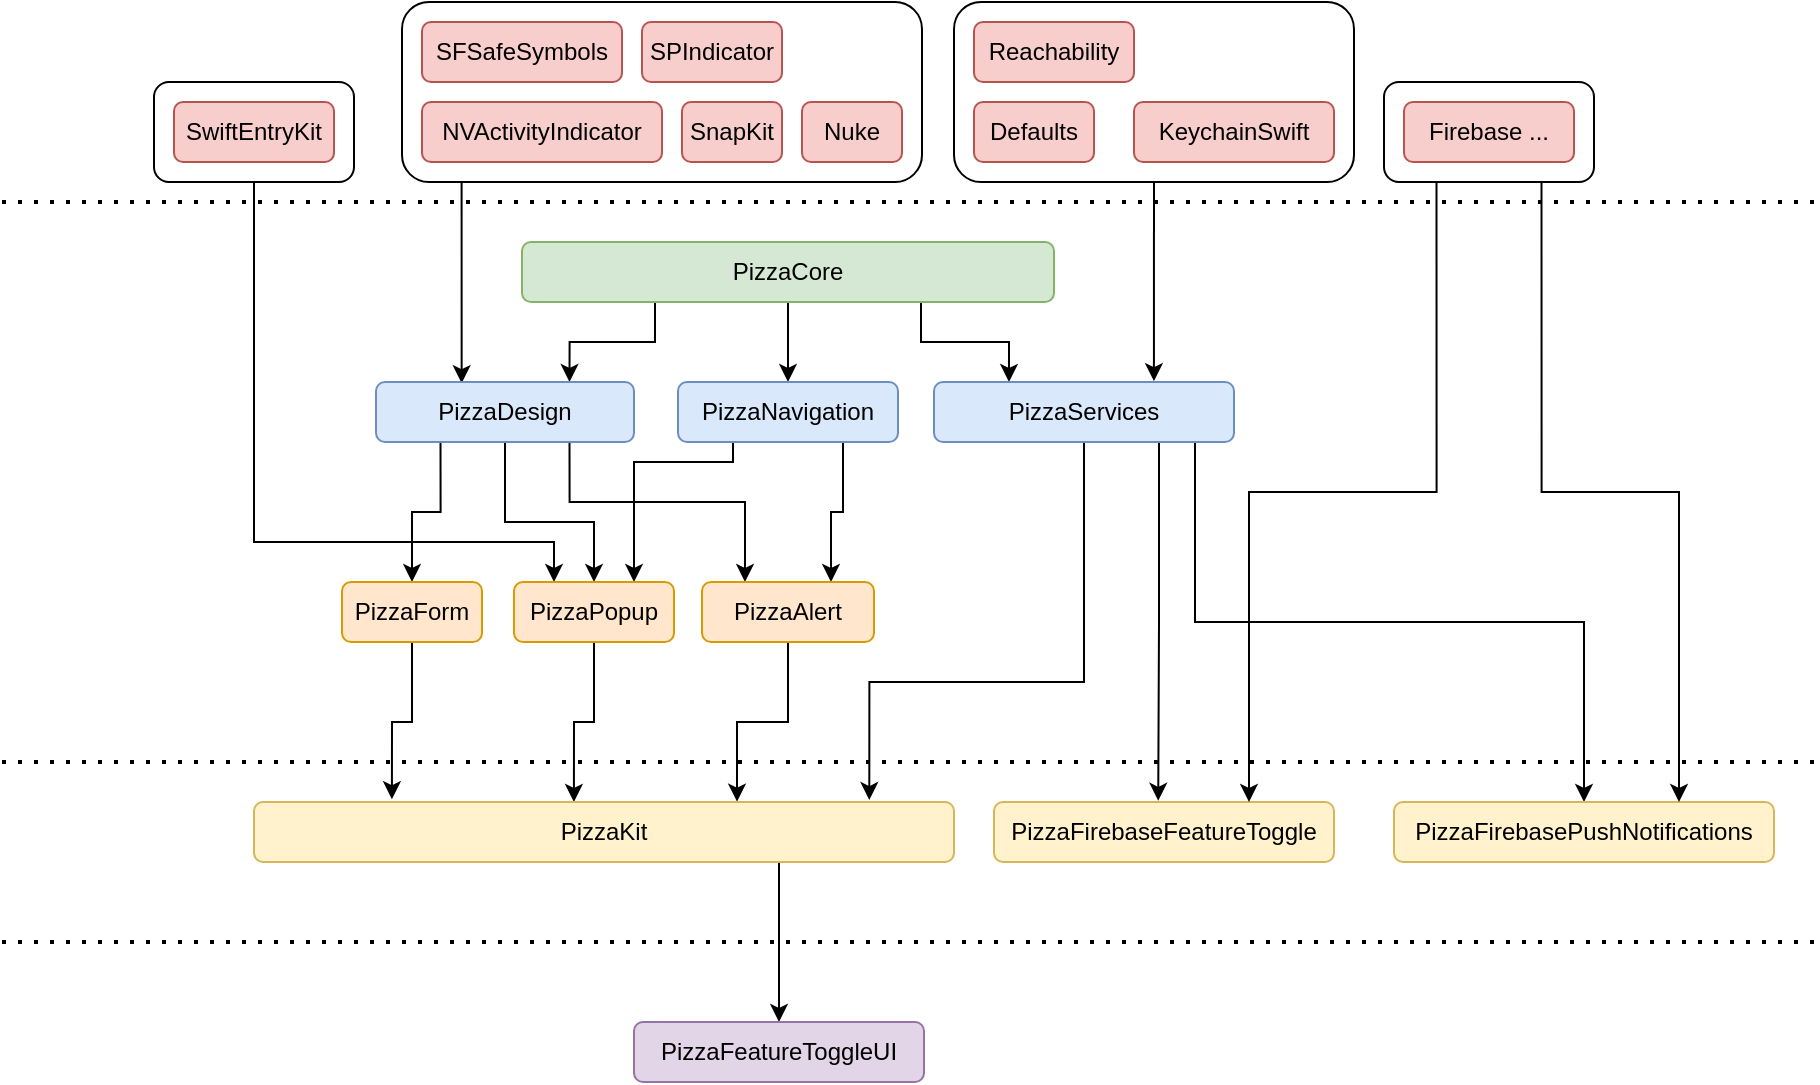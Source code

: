 <mxfile version="21.2.1" type="device">
  <diagram id="Z2M4KqjBDWy2rEkrfT4u" name="Страница 1">
    <mxGraphModel dx="1004" dy="1791" grid="1" gridSize="10" guides="1" tooltips="1" connect="1" arrows="1" fold="1" page="1" pageScale="1" pageWidth="827" pageHeight="1169" math="0" shadow="0">
      <root>
        <mxCell id="0" />
        <mxCell id="1" parent="0" />
        <mxCell id="HAvDtYt2oqqFqfZ09htg-24" style="edgeStyle=orthogonalEdgeStyle;rounded=0;orthogonalLoop=1;jettySize=auto;html=1;entryX=0.25;entryY=0;entryDx=0;entryDy=0;" parent="1" source="eZfpJ5O-ILhCXWeTk2KZ-27" target="eZfpJ5O-ILhCXWeTk2KZ-20" edge="1">
          <mxGeometry relative="1" as="geometry">
            <Array as="points">
              <mxPoint x="220" y="250" />
              <mxPoint x="370" y="250" />
            </Array>
          </mxGeometry>
        </mxCell>
        <mxCell id="eZfpJ5O-ILhCXWeTk2KZ-27" value="" style="rounded=1;whiteSpace=wrap;html=1;" parent="1" vertex="1">
          <mxGeometry x="170" y="20" width="100" height="50" as="geometry" />
        </mxCell>
        <mxCell id="HAvDtYt2oqqFqfZ09htg-23" style="edgeStyle=orthogonalEdgeStyle;rounded=0;orthogonalLoop=1;jettySize=auto;html=1;exitX=0.5;exitY=1;exitDx=0;exitDy=0;entryX=0.733;entryY=-0.014;entryDx=0;entryDy=0;entryPerimeter=0;" parent="1" source="eZfpJ5O-ILhCXWeTk2KZ-15" target="eZfpJ5O-ILhCXWeTk2KZ-7" edge="1">
          <mxGeometry relative="1" as="geometry" />
        </mxCell>
        <mxCell id="eZfpJ5O-ILhCXWeTk2KZ-15" value="" style="rounded=1;whiteSpace=wrap;html=1;" parent="1" vertex="1">
          <mxGeometry x="570" y="-20" width="200" height="90" as="geometry" />
        </mxCell>
        <mxCell id="HAvDtYt2oqqFqfZ09htg-18" style="edgeStyle=orthogonalEdgeStyle;rounded=0;orthogonalLoop=1;jettySize=auto;html=1;exitX=0.5;exitY=1;exitDx=0;exitDy=0;entryX=0.332;entryY=0.02;entryDx=0;entryDy=0;entryPerimeter=0;" parent="1" source="eZfpJ5O-ILhCXWeTk2KZ-9" target="eZfpJ5O-ILhCXWeTk2KZ-2" edge="1">
          <mxGeometry relative="1" as="geometry">
            <Array as="points">
              <mxPoint x="324" y="70" />
            </Array>
          </mxGeometry>
        </mxCell>
        <mxCell id="eZfpJ5O-ILhCXWeTk2KZ-9" value="" style="rounded=1;whiteSpace=wrap;html=1;" parent="1" vertex="1">
          <mxGeometry x="294" y="-20" width="260" height="90" as="geometry" />
        </mxCell>
        <mxCell id="eZfpJ5O-ILhCXWeTk2KZ-11" style="edgeStyle=orthogonalEdgeStyle;rounded=0;orthogonalLoop=1;jettySize=auto;html=1;exitX=0.25;exitY=1;exitDx=0;exitDy=0;entryX=0.75;entryY=0;entryDx=0;entryDy=0;" parent="1" source="eZfpJ5O-ILhCXWeTk2KZ-1" target="eZfpJ5O-ILhCXWeTk2KZ-2" edge="1">
          <mxGeometry relative="1" as="geometry" />
        </mxCell>
        <mxCell id="eZfpJ5O-ILhCXWeTk2KZ-12" style="edgeStyle=orthogonalEdgeStyle;rounded=0;orthogonalLoop=1;jettySize=auto;html=1;exitX=0.5;exitY=1;exitDx=0;exitDy=0;entryX=0.5;entryY=0;entryDx=0;entryDy=0;" parent="1" source="eZfpJ5O-ILhCXWeTk2KZ-1" target="eZfpJ5O-ILhCXWeTk2KZ-6" edge="1">
          <mxGeometry relative="1" as="geometry" />
        </mxCell>
        <mxCell id="eZfpJ5O-ILhCXWeTk2KZ-13" style="edgeStyle=orthogonalEdgeStyle;rounded=0;orthogonalLoop=1;jettySize=auto;html=1;exitX=0.75;exitY=1;exitDx=0;exitDy=0;entryX=0.25;entryY=0;entryDx=0;entryDy=0;" parent="1" source="eZfpJ5O-ILhCXWeTk2KZ-1" target="eZfpJ5O-ILhCXWeTk2KZ-7" edge="1">
          <mxGeometry relative="1" as="geometry" />
        </mxCell>
        <mxCell id="eZfpJ5O-ILhCXWeTk2KZ-1" value="PizzaCore" style="rounded=1;whiteSpace=wrap;html=1;fillColor=#d5e8d4;strokeColor=#82b366;" parent="1" vertex="1">
          <mxGeometry x="354" y="100" width="266" height="30" as="geometry" />
        </mxCell>
        <mxCell id="HAvDtYt2oqqFqfZ09htg-25" style="edgeStyle=orthogonalEdgeStyle;rounded=0;orthogonalLoop=1;jettySize=auto;html=1;exitX=0.25;exitY=1;exitDx=0;exitDy=0;entryX=0.5;entryY=0;entryDx=0;entryDy=0;" parent="1" source="eZfpJ5O-ILhCXWeTk2KZ-2" target="HAvDtYt2oqqFqfZ09htg-1" edge="1">
          <mxGeometry relative="1" as="geometry" />
        </mxCell>
        <mxCell id="HAvDtYt2oqqFqfZ09htg-27" style="edgeStyle=orthogonalEdgeStyle;rounded=0;orthogonalLoop=1;jettySize=auto;html=1;exitX=0.5;exitY=1;exitDx=0;exitDy=0;entryX=0.5;entryY=0;entryDx=0;entryDy=0;" parent="1" source="eZfpJ5O-ILhCXWeTk2KZ-2" target="eZfpJ5O-ILhCXWeTk2KZ-20" edge="1">
          <mxGeometry relative="1" as="geometry">
            <Array as="points">
              <mxPoint x="346" y="240" />
              <mxPoint x="390" y="240" />
            </Array>
          </mxGeometry>
        </mxCell>
        <mxCell id="HAvDtYt2oqqFqfZ09htg-28" style="edgeStyle=orthogonalEdgeStyle;rounded=0;orthogonalLoop=1;jettySize=auto;html=1;exitX=0.75;exitY=1;exitDx=0;exitDy=0;entryX=0.25;entryY=0;entryDx=0;entryDy=0;" parent="1" source="eZfpJ5O-ILhCXWeTk2KZ-2" target="eZfpJ5O-ILhCXWeTk2KZ-17" edge="1">
          <mxGeometry relative="1" as="geometry">
            <Array as="points">
              <mxPoint x="378" y="230" />
              <mxPoint x="466" y="230" />
            </Array>
          </mxGeometry>
        </mxCell>
        <mxCell id="eZfpJ5O-ILhCXWeTk2KZ-2" value="PizzaDesign" style="rounded=1;whiteSpace=wrap;html=1;fillColor=#dae8fc;strokeColor=#6c8ebf;" parent="1" vertex="1">
          <mxGeometry x="281" y="170" width="129" height="30" as="geometry" />
        </mxCell>
        <mxCell id="eZfpJ5O-ILhCXWeTk2KZ-3" value="NVActivityIndicator" style="rounded=1;whiteSpace=wrap;html=1;fillColor=#f8cecc;strokeColor=#b85450;" parent="1" vertex="1">
          <mxGeometry x="304" y="30" width="120" height="30" as="geometry" />
        </mxCell>
        <mxCell id="eZfpJ5O-ILhCXWeTk2KZ-4" value="SnapKit" style="rounded=1;whiteSpace=wrap;html=1;fillColor=#f8cecc;strokeColor=#b85450;" parent="1" vertex="1">
          <mxGeometry x="434" y="30" width="50" height="30" as="geometry" />
        </mxCell>
        <mxCell id="eZfpJ5O-ILhCXWeTk2KZ-5" value="Nuke" style="rounded=1;whiteSpace=wrap;html=1;fillColor=#f8cecc;strokeColor=#b85450;" parent="1" vertex="1">
          <mxGeometry x="494" y="30" width="50" height="30" as="geometry" />
        </mxCell>
        <mxCell id="HAvDtYt2oqqFqfZ09htg-26" style="edgeStyle=orthogonalEdgeStyle;rounded=0;orthogonalLoop=1;jettySize=auto;html=1;exitX=0.75;exitY=1;exitDx=0;exitDy=0;entryX=0.75;entryY=0;entryDx=0;entryDy=0;" parent="1" source="eZfpJ5O-ILhCXWeTk2KZ-6" target="eZfpJ5O-ILhCXWeTk2KZ-17" edge="1">
          <mxGeometry relative="1" as="geometry" />
        </mxCell>
        <mxCell id="HAvDtYt2oqqFqfZ09htg-29" style="edgeStyle=orthogonalEdgeStyle;rounded=0;orthogonalLoop=1;jettySize=auto;html=1;exitX=0.25;exitY=1;exitDx=0;exitDy=0;entryX=0.75;entryY=0;entryDx=0;entryDy=0;" parent="1" source="eZfpJ5O-ILhCXWeTk2KZ-6" target="eZfpJ5O-ILhCXWeTk2KZ-20" edge="1">
          <mxGeometry relative="1" as="geometry">
            <Array as="points">
              <mxPoint x="460" y="210" />
              <mxPoint x="410" y="210" />
            </Array>
          </mxGeometry>
        </mxCell>
        <mxCell id="eZfpJ5O-ILhCXWeTk2KZ-6" value="PizzaNavigation" style="rounded=1;whiteSpace=wrap;html=1;fillColor=#dae8fc;strokeColor=#6c8ebf;" parent="1" vertex="1">
          <mxGeometry x="432" y="170" width="110" height="30" as="geometry" />
        </mxCell>
        <mxCell id="eZfpJ5O-ILhCXWeTk2KZ-36" style="edgeStyle=orthogonalEdgeStyle;rounded=0;orthogonalLoop=1;jettySize=auto;html=1;entryX=0.879;entryY=-0.033;entryDx=0;entryDy=0;entryPerimeter=0;" parent="1" source="eZfpJ5O-ILhCXWeTk2KZ-7" target="eZfpJ5O-ILhCXWeTk2KZ-31" edge="1">
          <mxGeometry relative="1" as="geometry">
            <Array as="points">
              <mxPoint x="635" y="320" />
              <mxPoint x="528" y="320" />
            </Array>
          </mxGeometry>
        </mxCell>
        <mxCell id="HAvDtYt2oqqFqfZ09htg-33" style="edgeStyle=orthogonalEdgeStyle;rounded=0;orthogonalLoop=1;jettySize=auto;html=1;exitX=0.75;exitY=1;exitDx=0;exitDy=0;entryX=0.483;entryY=-0.02;entryDx=0;entryDy=0;entryPerimeter=0;" parent="1" source="eZfpJ5O-ILhCXWeTk2KZ-7" target="HAvDtYt2oqqFqfZ09htg-5" edge="1">
          <mxGeometry relative="1" as="geometry" />
        </mxCell>
        <mxCell id="Mmu5pShzRMkCZM1wF8GE-2" style="edgeStyle=orthogonalEdgeStyle;rounded=0;orthogonalLoop=1;jettySize=auto;html=1;exitX=0.87;exitY=0.996;exitDx=0;exitDy=0;entryX=0.5;entryY=0;entryDx=0;entryDy=0;exitPerimeter=0;" edge="1" parent="1" source="eZfpJ5O-ILhCXWeTk2KZ-7" target="Mmu5pShzRMkCZM1wF8GE-1">
          <mxGeometry relative="1" as="geometry" />
        </mxCell>
        <mxCell id="eZfpJ5O-ILhCXWeTk2KZ-7" value="PizzaServices" style="rounded=1;whiteSpace=wrap;html=1;fillColor=#dae8fc;strokeColor=#6c8ebf;" parent="1" vertex="1">
          <mxGeometry x="560" y="170" width="150" height="30" as="geometry" />
        </mxCell>
        <mxCell id="eZfpJ5O-ILhCXWeTk2KZ-8" value="Defaults" style="rounded=1;whiteSpace=wrap;html=1;fillColor=#f8cecc;strokeColor=#b85450;" parent="1" vertex="1">
          <mxGeometry x="580" y="30" width="60" height="30" as="geometry" />
        </mxCell>
        <mxCell id="eZfpJ5O-ILhCXWeTk2KZ-14" value="KeychainSwift" style="rounded=1;whiteSpace=wrap;html=1;fillColor=#f8cecc;strokeColor=#b85450;" parent="1" vertex="1">
          <mxGeometry x="660" y="30" width="100" height="30" as="geometry" />
        </mxCell>
        <mxCell id="eZfpJ5O-ILhCXWeTk2KZ-35" style="edgeStyle=orthogonalEdgeStyle;rounded=0;orthogonalLoop=1;jettySize=auto;html=1;entryX=0.69;entryY=-0.006;entryDx=0;entryDy=0;entryPerimeter=0;" parent="1" source="eZfpJ5O-ILhCXWeTk2KZ-17" target="eZfpJ5O-ILhCXWeTk2KZ-31" edge="1">
          <mxGeometry relative="1" as="geometry" />
        </mxCell>
        <mxCell id="eZfpJ5O-ILhCXWeTk2KZ-17" value="PizzaAlert" style="rounded=1;whiteSpace=wrap;html=1;fillColor=#ffe6cc;strokeColor=#d79b00;" parent="1" vertex="1">
          <mxGeometry x="444" y="270" width="86" height="30" as="geometry" />
        </mxCell>
        <mxCell id="HAvDtYt2oqqFqfZ09htg-30" style="edgeStyle=orthogonalEdgeStyle;rounded=0;orthogonalLoop=1;jettySize=auto;html=1;entryX=0.457;entryY=-0.001;entryDx=0;entryDy=0;entryPerimeter=0;" parent="1" source="eZfpJ5O-ILhCXWeTk2KZ-20" target="eZfpJ5O-ILhCXWeTk2KZ-31" edge="1">
          <mxGeometry relative="1" as="geometry" />
        </mxCell>
        <mxCell id="eZfpJ5O-ILhCXWeTk2KZ-20" value="PizzaPopup" style="rounded=1;whiteSpace=wrap;html=1;fillColor=#ffe6cc;strokeColor=#d79b00;" parent="1" vertex="1">
          <mxGeometry x="350" y="270" width="80" height="30" as="geometry" />
        </mxCell>
        <mxCell id="eZfpJ5O-ILhCXWeTk2KZ-26" value="SwiftEntryKit" style="rounded=1;whiteSpace=wrap;html=1;fillColor=#f8cecc;strokeColor=#b85450;" parent="1" vertex="1">
          <mxGeometry x="180" y="30" width="80" height="30" as="geometry" />
        </mxCell>
        <mxCell id="Mmu5pShzRMkCZM1wF8GE-8" style="edgeStyle=orthogonalEdgeStyle;rounded=0;orthogonalLoop=1;jettySize=auto;html=1;exitX=0.75;exitY=1;exitDx=0;exitDy=0;" edge="1" parent="1" source="eZfpJ5O-ILhCXWeTk2KZ-31" target="HAvDtYt2oqqFqfZ09htg-7">
          <mxGeometry relative="1" as="geometry" />
        </mxCell>
        <mxCell id="eZfpJ5O-ILhCXWeTk2KZ-31" value="PizzaKit" style="rounded=1;whiteSpace=wrap;html=1;fillColor=#fff2cc;strokeColor=#d6b656;" parent="1" vertex="1">
          <mxGeometry x="220" y="380" width="350" height="30" as="geometry" />
        </mxCell>
        <mxCell id="HAvDtYt2oqqFqfZ09htg-31" style="edgeStyle=orthogonalEdgeStyle;rounded=0;orthogonalLoop=1;jettySize=auto;html=1;exitX=0.5;exitY=1;exitDx=0;exitDy=0;entryX=0.197;entryY=-0.047;entryDx=0;entryDy=0;entryPerimeter=0;" parent="1" source="HAvDtYt2oqqFqfZ09htg-1" target="eZfpJ5O-ILhCXWeTk2KZ-31" edge="1">
          <mxGeometry relative="1" as="geometry" />
        </mxCell>
        <mxCell id="HAvDtYt2oqqFqfZ09htg-1" value="PizzaForm" style="rounded=1;whiteSpace=wrap;html=1;fillColor=#ffe6cc;strokeColor=#d79b00;" parent="1" vertex="1">
          <mxGeometry x="264" y="270" width="70" height="30" as="geometry" />
        </mxCell>
        <mxCell id="HAvDtYt2oqqFqfZ09htg-5" value="PizzaFirebaseFeatureToggle" style="rounded=1;whiteSpace=wrap;html=1;fillColor=#fff2cc;strokeColor=#d6b656;" parent="1" vertex="1">
          <mxGeometry x="590" y="380" width="170" height="30" as="geometry" />
        </mxCell>
        <mxCell id="HAvDtYt2oqqFqfZ09htg-7" value="PizzaFeatureToggleUI" style="rounded=1;whiteSpace=wrap;html=1;fillColor=#e1d5e7;strokeColor=#9673a6;" parent="1" vertex="1">
          <mxGeometry x="410" y="490" width="145" height="30" as="geometry" />
        </mxCell>
        <mxCell id="HAvDtYt2oqqFqfZ09htg-10" value="SFSafeSymbols" style="rounded=1;whiteSpace=wrap;html=1;fillColor=#f8cecc;strokeColor=#b85450;" parent="1" vertex="1">
          <mxGeometry x="304" y="-10" width="100" height="30" as="geometry" />
        </mxCell>
        <mxCell id="HAvDtYt2oqqFqfZ09htg-11" value="SPIndicator" style="rounded=1;whiteSpace=wrap;html=1;fillColor=#f8cecc;strokeColor=#b85450;" parent="1" vertex="1">
          <mxGeometry x="414" y="-10" width="70" height="30" as="geometry" />
        </mxCell>
        <mxCell id="HAvDtYt2oqqFqfZ09htg-34" value="" style="endArrow=none;dashed=1;html=1;dashPattern=1 3;strokeWidth=2;rounded=0;" parent="1" edge="1">
          <mxGeometry width="50" height="50" relative="1" as="geometry">
            <mxPoint x="94" y="80" as="sourcePoint" />
            <mxPoint x="1000" y="80" as="targetPoint" />
          </mxGeometry>
        </mxCell>
        <mxCell id="HAvDtYt2oqqFqfZ09htg-35" value="" style="endArrow=none;dashed=1;html=1;dashPattern=1 3;strokeWidth=2;rounded=0;" parent="1" edge="1">
          <mxGeometry width="50" height="50" relative="1" as="geometry">
            <mxPoint x="94" y="360" as="sourcePoint" />
            <mxPoint x="1000" y="360" as="targetPoint" />
          </mxGeometry>
        </mxCell>
        <mxCell id="HAvDtYt2oqqFqfZ09htg-36" value="" style="endArrow=none;dashed=1;html=1;dashPattern=1 3;strokeWidth=2;rounded=0;" parent="1" edge="1">
          <mxGeometry width="50" height="50" relative="1" as="geometry">
            <mxPoint x="94" y="450" as="sourcePoint" />
            <mxPoint x="1000" y="450" as="targetPoint" />
          </mxGeometry>
        </mxCell>
        <mxCell id="Mmu5pShzRMkCZM1wF8GE-1" value="PizzaFirebasePushNotifications" style="rounded=1;whiteSpace=wrap;html=1;fillColor=#fff2cc;strokeColor=#d6b656;" vertex="1" parent="1">
          <mxGeometry x="790" y="380" width="190" height="30" as="geometry" />
        </mxCell>
        <mxCell id="Mmu5pShzRMkCZM1wF8GE-6" style="edgeStyle=orthogonalEdgeStyle;rounded=0;orthogonalLoop=1;jettySize=auto;html=1;exitX=0.25;exitY=1;exitDx=0;exitDy=0;entryX=0.75;entryY=0;entryDx=0;entryDy=0;" edge="1" parent="1" source="Mmu5pShzRMkCZM1wF8GE-3" target="HAvDtYt2oqqFqfZ09htg-5">
          <mxGeometry relative="1" as="geometry" />
        </mxCell>
        <mxCell id="Mmu5pShzRMkCZM1wF8GE-7" style="edgeStyle=orthogonalEdgeStyle;rounded=0;orthogonalLoop=1;jettySize=auto;html=1;exitX=0.75;exitY=1;exitDx=0;exitDy=0;entryX=0.75;entryY=0;entryDx=0;entryDy=0;" edge="1" parent="1" source="Mmu5pShzRMkCZM1wF8GE-3" target="Mmu5pShzRMkCZM1wF8GE-1">
          <mxGeometry relative="1" as="geometry" />
        </mxCell>
        <mxCell id="Mmu5pShzRMkCZM1wF8GE-3" value="" style="rounded=1;whiteSpace=wrap;html=1;" vertex="1" parent="1">
          <mxGeometry x="785" y="20" width="105" height="50" as="geometry" />
        </mxCell>
        <mxCell id="Mmu5pShzRMkCZM1wF8GE-4" value="Firebase ..." style="rounded=1;whiteSpace=wrap;html=1;fillColor=#f8cecc;strokeColor=#b85450;" vertex="1" parent="1">
          <mxGeometry x="795" y="30" width="85" height="30" as="geometry" />
        </mxCell>
        <mxCell id="Mmu5pShzRMkCZM1wF8GE-10" value="Reachability" style="rounded=1;whiteSpace=wrap;html=1;fillColor=#f8cecc;strokeColor=#b85450;" vertex="1" parent="1">
          <mxGeometry x="580" y="-10" width="80" height="30" as="geometry" />
        </mxCell>
      </root>
    </mxGraphModel>
  </diagram>
</mxfile>
